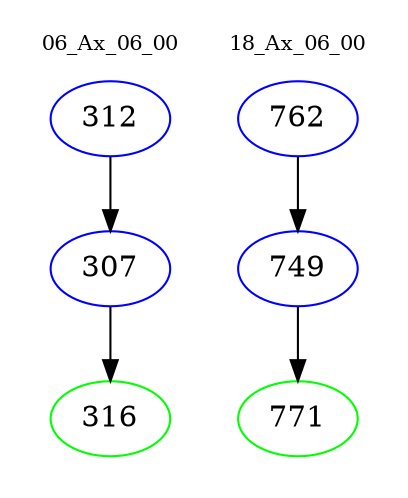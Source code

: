 digraph{
subgraph cluster_0 {
color = white
label = "06_Ax_06_00";
fontsize=10;
T0_312 [label="312", color="blue"]
T0_312 -> T0_307 [color="black"]
T0_307 [label="307", color="blue"]
T0_307 -> T0_316 [color="black"]
T0_316 [label="316", color="green"]
}
subgraph cluster_1 {
color = white
label = "18_Ax_06_00";
fontsize=10;
T1_762 [label="762", color="blue"]
T1_762 -> T1_749 [color="black"]
T1_749 [label="749", color="blue"]
T1_749 -> T1_771 [color="black"]
T1_771 [label="771", color="green"]
}
}
